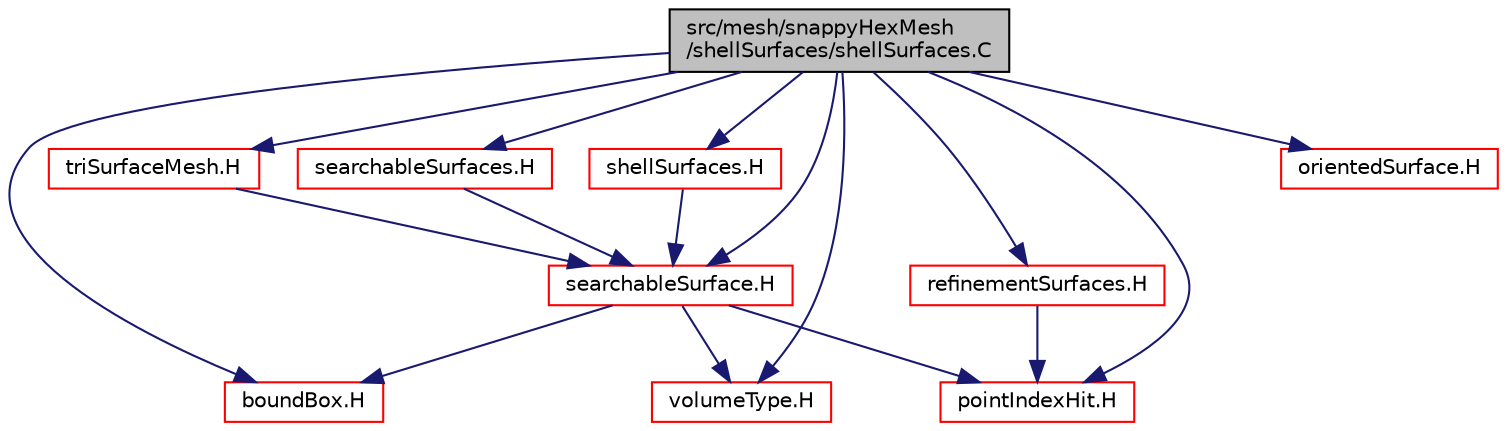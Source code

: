 digraph "src/mesh/snappyHexMesh/shellSurfaces/shellSurfaces.C"
{
  bgcolor="transparent";
  edge [fontname="Helvetica",fontsize="10",labelfontname="Helvetica",labelfontsize="10"];
  node [fontname="Helvetica",fontsize="10",shape=record];
  Node1 [label="src/mesh/snappyHexMesh\l/shellSurfaces/shellSurfaces.C",height=0.2,width=0.4,color="black", fillcolor="grey75", style="filled", fontcolor="black"];
  Node1 -> Node2 [color="midnightblue",fontsize="10",style="solid",fontname="Helvetica"];
  Node2 [label="shellSurfaces.H",height=0.2,width=0.4,color="red",URL="$a07434.html"];
  Node2 -> Node3 [color="midnightblue",fontsize="10",style="solid",fontname="Helvetica"];
  Node3 [label="searchableSurface.H",height=0.2,width=0.4,color="red",URL="$a07675.html"];
  Node3 -> Node4 [color="midnightblue",fontsize="10",style="solid",fontname="Helvetica"];
  Node4 [label="boundBox.H",height=0.2,width=0.4,color="red",URL="$a08796.html"];
  Node3 -> Node5 [color="midnightblue",fontsize="10",style="solid",fontname="Helvetica"];
  Node5 [label="pointIndexHit.H",height=0.2,width=0.4,color="red",URL="$a09111.html"];
  Node3 -> Node6 [color="midnightblue",fontsize="10",style="solid",fontname="Helvetica"];
  Node6 [label="volumeType.H",height=0.2,width=0.4,color="red",URL="$a07871.html"];
  Node1 -> Node3 [color="midnightblue",fontsize="10",style="solid",fontname="Helvetica"];
  Node1 -> Node4 [color="midnightblue",fontsize="10",style="solid",fontname="Helvetica"];
  Node1 -> Node7 [color="midnightblue",fontsize="10",style="solid",fontname="Helvetica"];
  Node7 [label="triSurfaceMesh.H",height=0.2,width=0.4,color="red",URL="$a07685.html"];
  Node7 -> Node3 [color="midnightblue",fontsize="10",style="solid",fontname="Helvetica"];
  Node1 -> Node8 [color="midnightblue",fontsize="10",style="solid",fontname="Helvetica"];
  Node8 [label="refinementSurfaces.H",height=0.2,width=0.4,color="red",URL="$a07430.html"];
  Node8 -> Node5 [color="midnightblue",fontsize="10",style="solid",fontname="Helvetica"];
  Node1 -> Node9 [color="midnightblue",fontsize="10",style="solid",fontname="Helvetica"];
  Node9 [label="searchableSurfaces.H",height=0.2,width=0.4,color="red",URL="$a07679.html"];
  Node9 -> Node3 [color="midnightblue",fontsize="10",style="solid",fontname="Helvetica"];
  Node1 -> Node10 [color="midnightblue",fontsize="10",style="solid",fontname="Helvetica"];
  Node10 [label="orientedSurface.H",height=0.2,width=0.4,color="red",URL="$a07807.html"];
  Node1 -> Node5 [color="midnightblue",fontsize="10",style="solid",fontname="Helvetica"];
  Node1 -> Node6 [color="midnightblue",fontsize="10",style="solid",fontname="Helvetica"];
}
